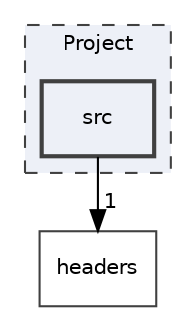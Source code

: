 digraph "Project/src"
{
 // LATEX_PDF_SIZE
  edge [fontname="Helvetica",fontsize="10",labelfontname="Helvetica",labelfontsize="10"];
  node [fontname="Helvetica",fontsize="10",shape=record];
  compound=true
  subgraph clusterdir_ffd1f789ec7bd0a45fc6ad92579c5070 {
    graph [ bgcolor="#edf0f7", pencolor="grey25", style="filled,dashed,", label="Project", fontname="Helvetica", fontsize="10", URL="dir_ffd1f789ec7bd0a45fc6ad92579c5070.html"]
  dir_ca517da7c0ff3c5dcf7de7aebdabe148 [shape=box, label="src", style="filled,bold,", fillcolor="#edf0f7", color="grey25", URL="dir_ca517da7c0ff3c5dcf7de7aebdabe148.html"];
  }
  dir_7f57b1e41c5acd0e859ae5f3a2b075a9 [shape=box, label="headers", style="", fillcolor="#edf0f7", color="grey25", URL="dir_7f57b1e41c5acd0e859ae5f3a2b075a9.html"];
  dir_ca517da7c0ff3c5dcf7de7aebdabe148->dir_7f57b1e41c5acd0e859ae5f3a2b075a9 [headlabel="1", labeldistance=1.5 headhref="dir_000002_000000.html"];
}
